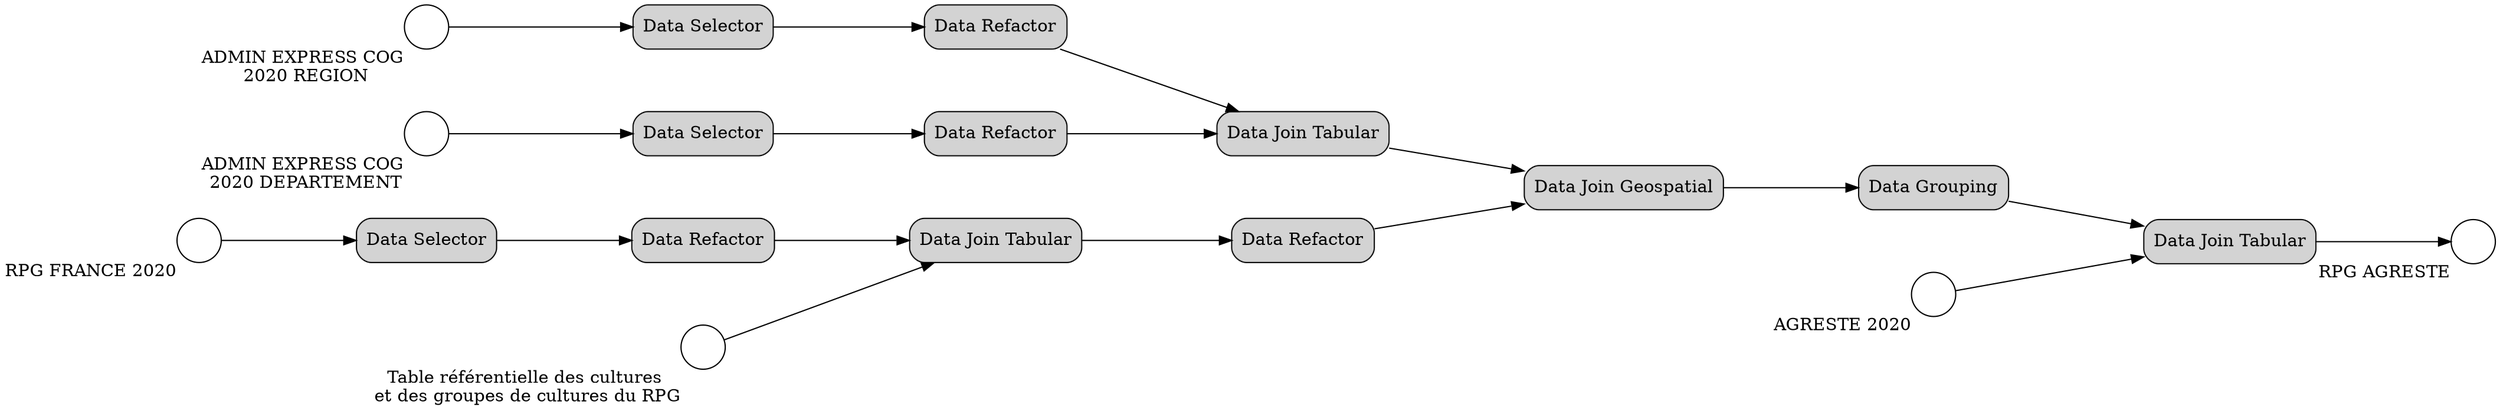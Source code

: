 digraph {
    rankdir=LR
    nodesep=0.6
    bgcolor="none"
    edge [minlen="3"]
    graph [class="knowledge-graph"]
    s01 [shape="circle" xlabel="ADMIN EXPRESS COG\n 2020 DEPARTEMENT" label=""]
    s02 [shape="circle" xlabel="ADMIN EXPRESS COG\n 2020 REGION" label=""]
    s03 [shape="circle" xlabel="RPG FRANCE 2020" label=""]
    s04 [shape="circle" xlabel="Table référentielle des cultures\n et des groupes de cultures du RPG" label=""]
    s05 [shape="circle" xlabel="AGRESTE 2020"label="" ]
    s06 [shape="rectangle" style="rounded,filled" label="Data Selector" ]
    s07 [shape="rectangle" style="rounded,filled" label="Data Selector" ]
    s08 [shape="rectangle" style="rounded,filled" label="Data Selector" ]
    s09 [shape="rectangle" style="rounded,filled" label="Data Refactor" ]
    s10 [shape="rectangle" style="rounded,filled" label="Data Refactor" ]
    s11 [shape="rectangle" style="rounded,filled" label="Data Refactor" ]
    s12 [shape="rectangle" style="rounded,filled" label="Data Refactor" ]
    s13 [shape="rectangle" style="rounded,filled" label="Data Join Tabular" ]
    s14 [shape="rectangle" style="rounded,filled" label="Data Join Tabular" ]
    s15 [shape="rectangle" style="rounded,filled" label="Data Join Tabular" ]
    s16 [shape="rectangle" style="rounded,filled" label="Data Join Geospatial" ]
    s17 [shape="rectangle" style="rounded,filled" label="Data Grouping" ]
    s18 [shape="circle"  xlabel="RPG AGRESTE" label=""]
    s01 -> s06 -> s09  -> s13
    s02 -> s07 -> s10  -> s13
    s13 -> s16 -> s17 -> s15
    s03 -> s08 -> s11 -> s14 
    s04 -> s14 -> s12 -> s16
    s05 -> s15 -> s18
}

